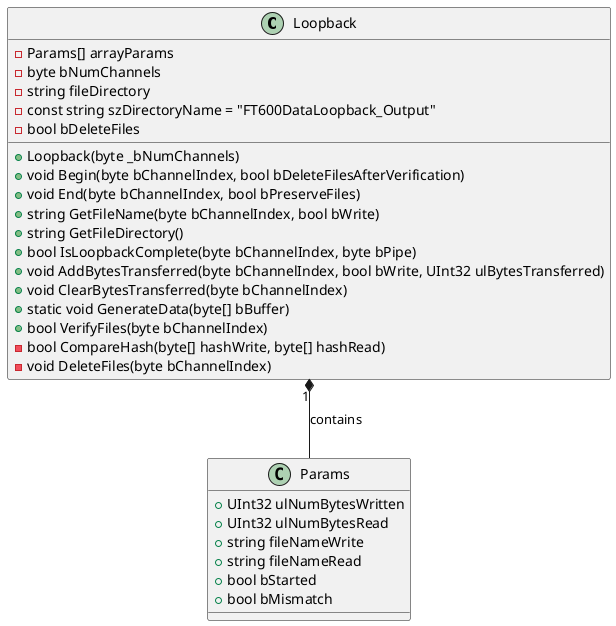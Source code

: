 @startuml
class Loopback {
    - Params[] arrayParams
    - byte bNumChannels
    - string fileDirectory
    - const string szDirectoryName = "FT600DataLoopback_Output"
    - bool bDeleteFiles

    + Loopback(byte _bNumChannels)
    + void Begin(byte bChannelIndex, bool bDeleteFilesAfterVerification)
    + void End(byte bChannelIndex, bool bPreserveFiles)
    + string GetFileName(byte bChannelIndex, bool bWrite)
    + string GetFileDirectory()
    + bool IsLoopbackComplete(byte bChannelIndex, byte bPipe)
    + void AddBytesTransferred(byte bChannelIndex, bool bWrite, UInt32 ulBytesTransferred)
    + void ClearBytesTransferred(byte bChannelIndex)
    + static void GenerateData(byte[] bBuffer)
    + bool VerifyFiles(byte bChannelIndex)
    - bool CompareHash(byte[] hashWrite, byte[] hashRead)
    - void DeleteFiles(byte bChannelIndex)
}

class Params {
    + UInt32 ulNumBytesWritten
    + UInt32 ulNumBytesRead
    + string fileNameWrite
    + string fileNameRead
    + bool bStarted
    + bool bMismatch
}

Loopback "1" *-- "Params" : contains
@enduml
